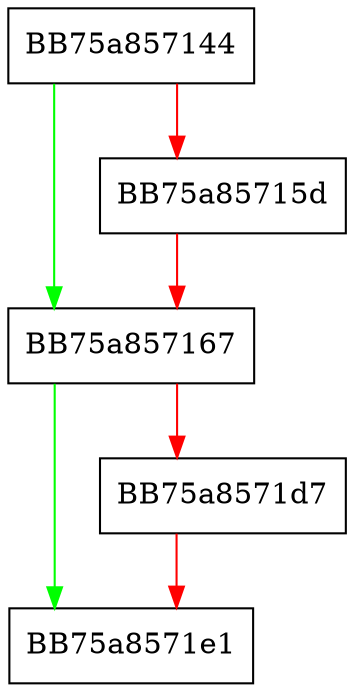 digraph LoadEtwApi {
  node [shape="box"];
  graph [splines=ortho];
  BB75a857144 -> BB75a857167 [color="green"];
  BB75a857144 -> BB75a85715d [color="red"];
  BB75a85715d -> BB75a857167 [color="red"];
  BB75a857167 -> BB75a8571e1 [color="green"];
  BB75a857167 -> BB75a8571d7 [color="red"];
  BB75a8571d7 -> BB75a8571e1 [color="red"];
}